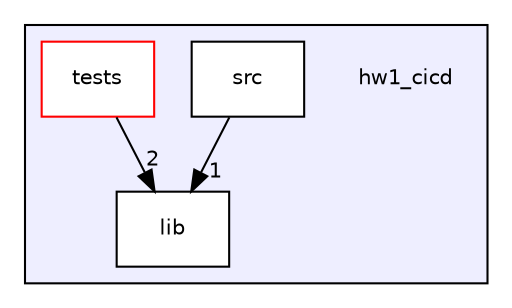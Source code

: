 digraph "hw1_cicd" {
  compound=true
  node [ fontsize="10", fontname="Helvetica"];
  edge [ labelfontsize="10", labelfontname="Helvetica"];
  subgraph clusterdir_7057357b5b8b6be0b4f92f2303e2a839 {
    graph [ bgcolor="#eeeeff", pencolor="black", label="" URL="dir_7057357b5b8b6be0b4f92f2303e2a839.html"];
    dir_7057357b5b8b6be0b4f92f2303e2a839 [shape=plaintext label="hw1_cicd"];
    dir_526bea64bc7da40ce97067456d3137ec [shape=box label="lib" color="black" fillcolor="white" style="filled" URL="dir_526bea64bc7da40ce97067456d3137ec.html"];
    dir_1194e9c2583559352c86203637d0946f [shape=box label="src" color="black" fillcolor="white" style="filled" URL="dir_1194e9c2583559352c86203637d0946f.html"];
    dir_3a9fe4f552aa1ca4fb49e1bb36c95bd2 [shape=box label="tests" color="red" fillcolor="white" style="filled" URL="dir_3a9fe4f552aa1ca4fb49e1bb36c95bd2.html"];
  }
  dir_1194e9c2583559352c86203637d0946f->dir_526bea64bc7da40ce97067456d3137ec [headlabel="1", labeldistance=1.5 headhref="dir_000011_000010.html"];
  dir_3a9fe4f552aa1ca4fb49e1bb36c95bd2->dir_526bea64bc7da40ce97067456d3137ec [headlabel="2", labeldistance=1.5 headhref="dir_000015_000010.html"];
}
